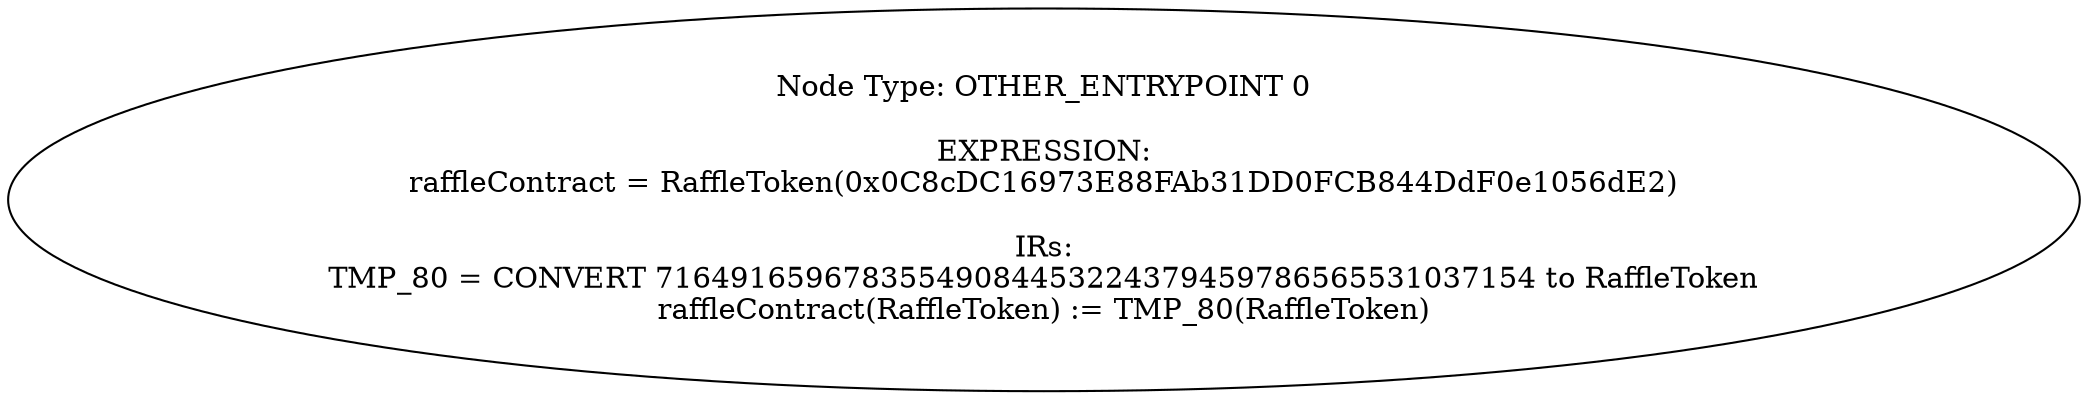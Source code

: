 digraph{
0[label="Node Type: OTHER_ENTRYPOINT 0

EXPRESSION:
raffleContract = RaffleToken(0x0C8cDC16973E88FAb31DD0FCB844DdF0e1056dE2)

IRs:
TMP_80 = CONVERT 71649165967835549084453224379459786565531037154 to RaffleToken
raffleContract(RaffleToken) := TMP_80(RaffleToken)"];
}
